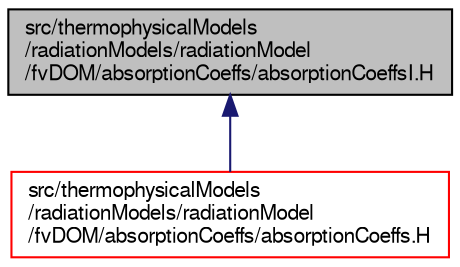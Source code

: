 digraph "src/thermophysicalModels/radiationModels/radiationModel/fvDOM/absorptionCoeffs/absorptionCoeffsI.H"
{
  bgcolor="transparent";
  edge [fontname="FreeSans",fontsize="10",labelfontname="FreeSans",labelfontsize="10"];
  node [fontname="FreeSans",fontsize="10",shape=record];
  Node1 [label="src/thermophysicalModels\l/radiationModels/radiationModel\l/fvDOM/absorptionCoeffs/absorptionCoeffsI.H",height=0.2,width=0.4,color="black", fillcolor="grey75", style="filled", fontcolor="black"];
  Node1 -> Node2 [dir="back",color="midnightblue",fontsize="10",style="solid",fontname="FreeSans"];
  Node2 [label="src/thermophysicalModels\l/radiationModels/radiationModel\l/fvDOM/absorptionCoeffs/absorptionCoeffs.H",height=0.2,width=0.4,color="red",URL="$a15959.html"];
}
